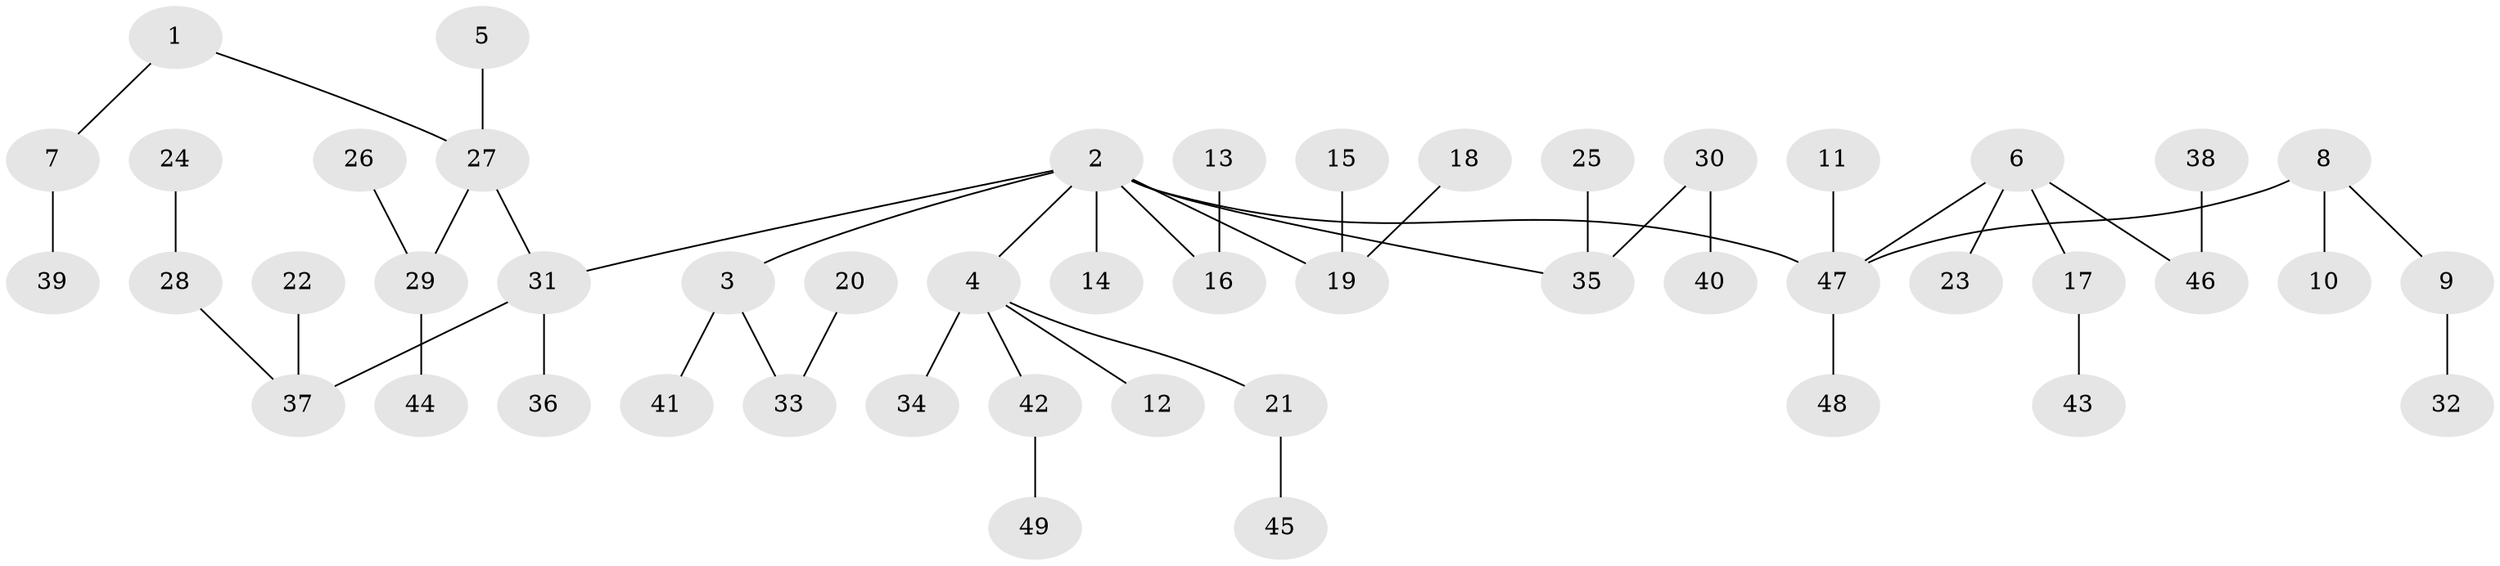 // original degree distribution, {6: 0.030612244897959183, 5: 0.030612244897959183, 2: 0.24489795918367346, 1: 0.5, 4: 0.07142857142857142, 3: 0.12244897959183673}
// Generated by graph-tools (version 1.1) at 2025/50/03/09/25 03:50:25]
// undirected, 49 vertices, 48 edges
graph export_dot {
graph [start="1"]
  node [color=gray90,style=filled];
  1;
  2;
  3;
  4;
  5;
  6;
  7;
  8;
  9;
  10;
  11;
  12;
  13;
  14;
  15;
  16;
  17;
  18;
  19;
  20;
  21;
  22;
  23;
  24;
  25;
  26;
  27;
  28;
  29;
  30;
  31;
  32;
  33;
  34;
  35;
  36;
  37;
  38;
  39;
  40;
  41;
  42;
  43;
  44;
  45;
  46;
  47;
  48;
  49;
  1 -- 7 [weight=1.0];
  1 -- 27 [weight=1.0];
  2 -- 3 [weight=1.0];
  2 -- 4 [weight=1.0];
  2 -- 14 [weight=1.0];
  2 -- 16 [weight=1.0];
  2 -- 19 [weight=1.0];
  2 -- 31 [weight=1.0];
  2 -- 35 [weight=1.0];
  2 -- 47 [weight=1.0];
  3 -- 33 [weight=1.0];
  3 -- 41 [weight=1.0];
  4 -- 12 [weight=1.0];
  4 -- 21 [weight=1.0];
  4 -- 34 [weight=1.0];
  4 -- 42 [weight=1.0];
  5 -- 27 [weight=1.0];
  6 -- 17 [weight=1.0];
  6 -- 23 [weight=1.0];
  6 -- 46 [weight=1.0];
  6 -- 47 [weight=1.0];
  7 -- 39 [weight=1.0];
  8 -- 9 [weight=1.0];
  8 -- 10 [weight=1.0];
  8 -- 47 [weight=1.0];
  9 -- 32 [weight=1.0];
  11 -- 47 [weight=1.0];
  13 -- 16 [weight=1.0];
  15 -- 19 [weight=1.0];
  17 -- 43 [weight=1.0];
  18 -- 19 [weight=1.0];
  20 -- 33 [weight=1.0];
  21 -- 45 [weight=1.0];
  22 -- 37 [weight=1.0];
  24 -- 28 [weight=1.0];
  25 -- 35 [weight=1.0];
  26 -- 29 [weight=1.0];
  27 -- 29 [weight=1.0];
  27 -- 31 [weight=1.0];
  28 -- 37 [weight=1.0];
  29 -- 44 [weight=1.0];
  30 -- 35 [weight=1.0];
  30 -- 40 [weight=1.0];
  31 -- 36 [weight=1.0];
  31 -- 37 [weight=1.0];
  38 -- 46 [weight=1.0];
  42 -- 49 [weight=1.0];
  47 -- 48 [weight=1.0];
}
